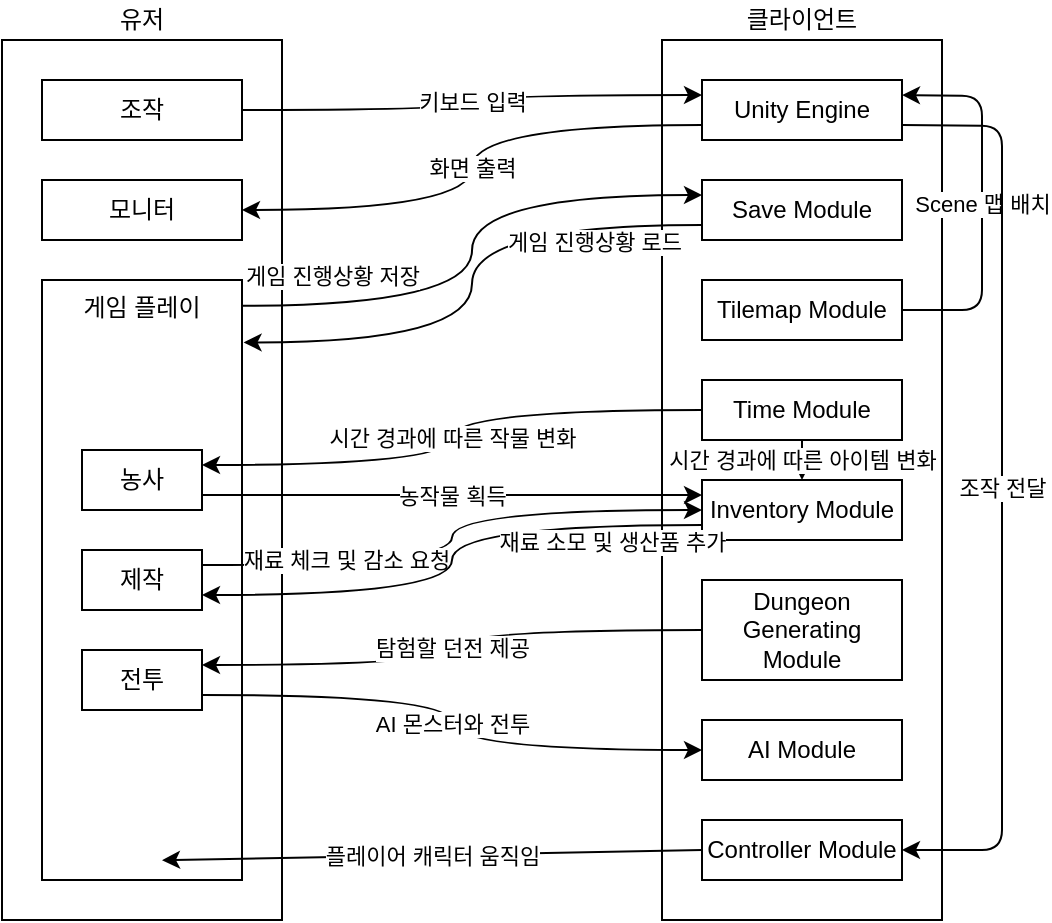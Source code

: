<mxfile version="13.0.1" type="device"><diagram id="6KLv2aBTdPI3QZvt7fjk" name="Page-1"><mxGraphModel dx="1185" dy="643" grid="1" gridSize="10" guides="1" tooltips="1" connect="1" arrows="1" fold="1" page="1" pageScale="1" pageWidth="827" pageHeight="1169" math="0" shadow="0"><root><mxCell id="0"/><mxCell id="1" parent="0"/><mxCell id="e2u_tyG7Br24T7pcYG07-10" value="" style="rounded=0;whiteSpace=wrap;html=1;" vertex="1" parent="1"><mxGeometry x="370" y="200" width="140" height="440" as="geometry"/></mxCell><mxCell id="e2u_tyG7Br24T7pcYG07-1" value="" style="rounded=0;whiteSpace=wrap;html=1;" vertex="1" parent="1"><mxGeometry x="40" y="200" width="140" height="440" as="geometry"/></mxCell><mxCell id="e2u_tyG7Br24T7pcYG07-2" value="유저" style="text;html=1;strokeColor=none;fillColor=none;align=center;verticalAlign=middle;whiteSpace=wrap;rounded=0;" vertex="1" parent="1"><mxGeometry x="40" y="180" width="140" height="20" as="geometry"/></mxCell><mxCell id="e2u_tyG7Br24T7pcYG07-4" value="조작" style="rounded=0;whiteSpace=wrap;html=1;" vertex="1" parent="1"><mxGeometry x="60" y="220" width="100" height="30" as="geometry"/></mxCell><mxCell id="e2u_tyG7Br24T7pcYG07-5" value="모니터" style="rounded=0;whiteSpace=wrap;html=1;" vertex="1" parent="1"><mxGeometry x="60" y="270" width="100" height="30" as="geometry"/></mxCell><mxCell id="e2u_tyG7Br24T7pcYG07-6" value="게임 플레이" style="rounded=0;whiteSpace=wrap;html=1;align=center;verticalAlign=top;" vertex="1" parent="1"><mxGeometry x="60" y="320" width="100" height="300" as="geometry"/></mxCell><mxCell id="e2u_tyG7Br24T7pcYG07-57" value="농작물 획득" style="edgeStyle=orthogonalEdgeStyle;curved=1;rounded=0;orthogonalLoop=1;jettySize=auto;html=1;exitX=1;exitY=0.75;exitDx=0;exitDy=0;entryX=0;entryY=0.25;entryDx=0;entryDy=0;" edge="1" parent="1" source="e2u_tyG7Br24T7pcYG07-7" target="e2u_tyG7Br24T7pcYG07-25"><mxGeometry relative="1" as="geometry"/></mxCell><mxCell id="e2u_tyG7Br24T7pcYG07-7" value="농사" style="rounded=0;whiteSpace=wrap;html=1;" vertex="1" parent="1"><mxGeometry x="80" y="405" width="60" height="30" as="geometry"/></mxCell><mxCell id="e2u_tyG7Br24T7pcYG07-62" value="재료 체크 및 감소 요청" style="edgeStyle=orthogonalEdgeStyle;curved=1;rounded=0;orthogonalLoop=1;jettySize=auto;html=1;exitX=1;exitY=0.25;exitDx=0;exitDy=0;entryX=0;entryY=0.5;entryDx=0;entryDy=0;" edge="1" parent="1" source="e2u_tyG7Br24T7pcYG07-8" target="e2u_tyG7Br24T7pcYG07-25"><mxGeometry x="-0.48" y="3" relative="1" as="geometry"><mxPoint as="offset"/></mxGeometry></mxCell><mxCell id="e2u_tyG7Br24T7pcYG07-8" value="제작" style="rounded=0;whiteSpace=wrap;html=1;" vertex="1" parent="1"><mxGeometry x="80" y="455" width="60" height="30" as="geometry"/></mxCell><mxCell id="e2u_tyG7Br24T7pcYG07-65" value="AI 몬스터와 전투" style="edgeStyle=orthogonalEdgeStyle;curved=1;rounded=0;orthogonalLoop=1;jettySize=auto;html=1;exitX=1;exitY=0.75;exitDx=0;exitDy=0;entryX=0;entryY=0.5;entryDx=0;entryDy=0;" edge="1" parent="1" source="e2u_tyG7Br24T7pcYG07-9" target="e2u_tyG7Br24T7pcYG07-27"><mxGeometry relative="1" as="geometry"/></mxCell><mxCell id="e2u_tyG7Br24T7pcYG07-9" value="전투" style="rounded=0;whiteSpace=wrap;html=1;" vertex="1" parent="1"><mxGeometry x="80" y="505" width="60" height="30" as="geometry"/></mxCell><mxCell id="e2u_tyG7Br24T7pcYG07-11" value="클라이언트" style="text;html=1;strokeColor=none;fillColor=none;align=center;verticalAlign=middle;whiteSpace=wrap;rounded=0;" vertex="1" parent="1"><mxGeometry x="370" y="180" width="140" height="20" as="geometry"/></mxCell><mxCell id="e2u_tyG7Br24T7pcYG07-49" value="화면 출력" style="edgeStyle=orthogonalEdgeStyle;curved=1;rounded=0;orthogonalLoop=1;jettySize=auto;html=1;exitX=0;exitY=0.75;exitDx=0;exitDy=0;entryX=1;entryY=0.5;entryDx=0;entryDy=0;" edge="1" parent="1" source="e2u_tyG7Br24T7pcYG07-12" target="e2u_tyG7Br24T7pcYG07-5"><mxGeometry relative="1" as="geometry"/></mxCell><mxCell id="e2u_tyG7Br24T7pcYG07-12" value="Unity Engine" style="rounded=0;whiteSpace=wrap;html=1;" vertex="1" parent="1"><mxGeometry x="390" y="220" width="100" height="30" as="geometry"/></mxCell><mxCell id="e2u_tyG7Br24T7pcYG07-53" value="게임 진행상황 로드" style="edgeStyle=orthogonalEdgeStyle;curved=1;rounded=0;orthogonalLoop=1;jettySize=auto;html=1;exitX=0;exitY=0.75;exitDx=0;exitDy=0;entryX=1.008;entryY=0.104;entryDx=0;entryDy=0;entryPerimeter=0;" edge="1" parent="1" source="e2u_tyG7Br24T7pcYG07-22" target="e2u_tyG7Br24T7pcYG07-6"><mxGeometry x="-0.623" y="8" relative="1" as="geometry"><mxPoint as="offset"/></mxGeometry></mxCell><mxCell id="e2u_tyG7Br24T7pcYG07-22" value="Save Module" style="rounded=0;whiteSpace=wrap;html=1;" vertex="1" parent="1"><mxGeometry x="390" y="270" width="100" height="30" as="geometry"/></mxCell><mxCell id="e2u_tyG7Br24T7pcYG07-54" value="시간 경과에 따른 작물 변화" style="edgeStyle=orthogonalEdgeStyle;curved=1;rounded=0;orthogonalLoop=1;jettySize=auto;html=1;exitX=0;exitY=0.5;exitDx=0;exitDy=0;entryX=1;entryY=0.25;entryDx=0;entryDy=0;" edge="1" parent="1" source="e2u_tyG7Br24T7pcYG07-23" target="e2u_tyG7Br24T7pcYG07-7"><mxGeometry relative="1" as="geometry"/></mxCell><mxCell id="e2u_tyG7Br24T7pcYG07-59" value="시간 경과에 따른 아이템 변화" style="edgeStyle=orthogonalEdgeStyle;curved=1;rounded=0;orthogonalLoop=1;jettySize=auto;html=1;exitX=0.5;exitY=1;exitDx=0;exitDy=0;entryX=0.5;entryY=0;entryDx=0;entryDy=0;" edge="1" parent="1" source="e2u_tyG7Br24T7pcYG07-23" target="e2u_tyG7Br24T7pcYG07-25"><mxGeometry relative="1" as="geometry"/></mxCell><mxCell id="e2u_tyG7Br24T7pcYG07-23" value="Time Module" style="rounded=0;whiteSpace=wrap;html=1;" vertex="1" parent="1"><mxGeometry x="390" y="370" width="100" height="30" as="geometry"/></mxCell><mxCell id="e2u_tyG7Br24T7pcYG07-24" value="Tilemap Module" style="rounded=0;whiteSpace=wrap;html=1;" vertex="1" parent="1"><mxGeometry x="390" y="320" width="100" height="30" as="geometry"/></mxCell><mxCell id="e2u_tyG7Br24T7pcYG07-25" value="Inventory Module" style="rounded=0;whiteSpace=wrap;html=1;" vertex="1" parent="1"><mxGeometry x="390" y="420" width="100" height="30" as="geometry"/></mxCell><mxCell id="e2u_tyG7Br24T7pcYG07-64" value="탐험할 던전 제공" style="edgeStyle=orthogonalEdgeStyle;curved=1;rounded=0;orthogonalLoop=1;jettySize=auto;html=1;exitX=0;exitY=0.5;exitDx=0;exitDy=0;entryX=1;entryY=0.25;entryDx=0;entryDy=0;" edge="1" parent="1" source="e2u_tyG7Br24T7pcYG07-26" target="e2u_tyG7Br24T7pcYG07-9"><mxGeometry relative="1" as="geometry"/></mxCell><mxCell id="e2u_tyG7Br24T7pcYG07-26" value="Dungeon Generating Module" style="rounded=0;whiteSpace=wrap;html=1;" vertex="1" parent="1"><mxGeometry x="390" y="470" width="100" height="50" as="geometry"/></mxCell><mxCell id="e2u_tyG7Br24T7pcYG07-27" value="AI Module" style="rounded=0;whiteSpace=wrap;html=1;" vertex="1" parent="1"><mxGeometry x="390" y="540" width="100" height="30" as="geometry"/></mxCell><mxCell id="e2u_tyG7Br24T7pcYG07-28" value="Controller Module" style="rounded=0;whiteSpace=wrap;html=1;" vertex="1" parent="1"><mxGeometry x="390" y="590" width="100" height="30" as="geometry"/></mxCell><mxCell id="e2u_tyG7Br24T7pcYG07-45" value="Scene 맵 배치" style="endArrow=classic;html=1;exitX=1;exitY=0.5;exitDx=0;exitDy=0;entryX=1;entryY=0.25;entryDx=0;entryDy=0;" edge="1" parent="1" source="e2u_tyG7Br24T7pcYG07-24" target="e2u_tyG7Br24T7pcYG07-12"><mxGeometry width="50" height="50" relative="1" as="geometry"><mxPoint x="390" y="430" as="sourcePoint"/><mxPoint x="440" y="380" as="targetPoint"/><Array as="points"><mxPoint x="530" y="335"/><mxPoint x="530" y="228"/></Array></mxGeometry></mxCell><mxCell id="e2u_tyG7Br24T7pcYG07-46" value="조작 전달" style="endArrow=classic;html=1;exitX=1;exitY=0.75;exitDx=0;exitDy=0;entryX=1;entryY=0.5;entryDx=0;entryDy=0;" edge="1" parent="1" source="e2u_tyG7Br24T7pcYG07-12" target="e2u_tyG7Br24T7pcYG07-28"><mxGeometry width="50" height="50" relative="1" as="geometry"><mxPoint x="390" y="430" as="sourcePoint"/><mxPoint x="540" y="550" as="targetPoint"/><Array as="points"><mxPoint x="540" y="243"/><mxPoint x="540" y="605"/></Array></mxGeometry></mxCell><mxCell id="e2u_tyG7Br24T7pcYG07-51" value="키보드 입력" style="edgeStyle=orthogonalEdgeStyle;curved=1;rounded=0;orthogonalLoop=1;jettySize=auto;html=1;exitX=1;exitY=0.5;exitDx=0;exitDy=0;entryX=0;entryY=0.25;entryDx=0;entryDy=0;" edge="1" parent="1" source="e2u_tyG7Br24T7pcYG07-4" target="e2u_tyG7Br24T7pcYG07-12"><mxGeometry relative="1" as="geometry"/></mxCell><mxCell id="e2u_tyG7Br24T7pcYG07-52" value="게임 진행상황 저장" style="edgeStyle=orthogonalEdgeStyle;curved=1;rounded=0;orthogonalLoop=1;jettySize=auto;html=1;exitX=1;exitY=0.043;exitDx=0;exitDy=0;entryX=0;entryY=0.25;entryDx=0;entryDy=0;exitPerimeter=0;" edge="1" parent="1" source="e2u_tyG7Br24T7pcYG07-6" target="e2u_tyG7Br24T7pcYG07-22"><mxGeometry x="-0.094" y="70" relative="1" as="geometry"><mxPoint as="offset"/></mxGeometry></mxCell><mxCell id="e2u_tyG7Br24T7pcYG07-67" value="플레이어 캐릭터 움직임" style="endArrow=classic;html=1;exitX=0;exitY=0.5;exitDx=0;exitDy=0;entryX=0.6;entryY=0.967;entryDx=0;entryDy=0;entryPerimeter=0;" edge="1" parent="1" source="e2u_tyG7Br24T7pcYG07-28" target="e2u_tyG7Br24T7pcYG07-6"><mxGeometry width="50" height="50" relative="1" as="geometry"><mxPoint x="290" y="680" as="sourcePoint"/><mxPoint x="340" y="630" as="targetPoint"/></mxGeometry></mxCell><mxCell id="e2u_tyG7Br24T7pcYG07-63" value="재료 소모 및 생산품 추가" style="edgeStyle=orthogonalEdgeStyle;curved=1;rounded=0;orthogonalLoop=1;jettySize=auto;html=1;exitX=0;exitY=0.75;exitDx=0;exitDy=0;entryX=1;entryY=0.75;entryDx=0;entryDy=0;" edge="1" parent="1" source="e2u_tyG7Br24T7pcYG07-25" target="e2u_tyG7Br24T7pcYG07-8"><mxGeometry x="-0.064" y="80" relative="1" as="geometry"><mxPoint as="offset"/></mxGeometry></mxCell></root></mxGraphModel></diagram></mxfile>